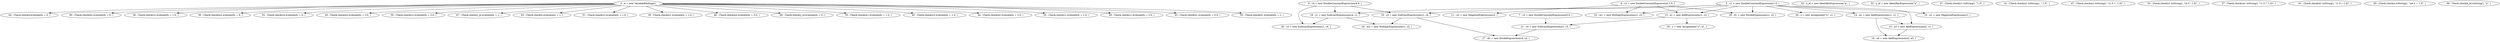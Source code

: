 digraph G {
"3 : b = new VariableBindings()"
"3 : b = new VariableBindings()" -> "64 : Check.check(y.evaluate(b, ), 0, )"
"3 : b = new VariableBindings()" -> "60 : Check.check(d2.evaluate(b, ), 0, )"
"3 : b = new VariableBindings()" -> "36 : Check.check(c2.evaluate(b, ), 1.0, )"
"3 : b = new VariableBindings()" -> "56 : Check.check(m2.evaluate(b, ), 9, )"
"3 : b = new VariableBindings()" -> "52 : Check.check(s4.evaluate(b, ), 0, )"
"3 : b = new VariableBindings()" -> "45 : Check.check(a3.evaluate(b, ), 3.0, )"
"3 : b = new VariableBindings()" -> "50 : Check.check(s2.evaluate(b, ), 3.0, )"
"3 : b = new VariableBindings()" -> "67 : Check.check(x_id.evaluate(b, ), 1, )"
"3 : b = new VariableBindings()" -> "63 : Check.check(x.evaluate(b, ), 1, )"
"3 : b = new VariableBindings()" -> "51 : Check.check(s3.evaluate(b, ), 1.0, )"
"3 : b = new VariableBindings()" -> "39 : Check.check(n1.evaluate(b, ), 1.0, )"
"3 : b = new VariableBindings()" -> "46 : Check.check(a4.evaluate(b, ), 5.0, )"
"3 : b = new VariableBindings()" -> "68 : Check.check(y_id.evaluate(b, ), 0, )"
"3 : b = new VariableBindings()" -> "55 : Check.check(m1.evaluate(b, ), 1.0, )"
"3 : b = new VariableBindings()" -> "40 : Check.check(n2.evaluate(b, ), 1.0, )"
"3 : b = new VariableBindings()" -> "44 : Check.check(a2.evaluate(b, ), 2.0, )"
"3 : b = new VariableBindings()" -> "35 : Check.check(c1.evaluate(b, ), 1.0, )"
"3 : b = new VariableBindings()" -> "49 : Check.check(s1.evaluate(b, ), 3.0, )"
"3 : b = new VariableBindings()" -> "43 : Check.check(a1.evaluate(b, ), 0.0, )"
"3 : b = new VariableBindings()" -> "59 : Check.check(d1.evaluate(b, ), 1, )"
"5 : c1 = new DoubleConstantExpression(1.0, )"
"5 : c1 = new DoubleConstantExpression(1.0, )" -> "23 : m1 = new MultiplyExpression(c1, c2, )"
"5 : c1 = new DoubleConstantExpression(1.0, )" -> "29 : x = new Assignment(\"x\", c1, )"
"5 : c1 = new DoubleConstantExpression(1.0, )" -> "15 : a3 = new AddExpression(a2, c1, )"
"5 : c1 = new DoubleConstantExpression(1.0, )" -> "14 : a2 = new AddExpression(c1, c1, )"
"5 : c1 = new DoubleConstantExpression(1.0, )" -> "13 : a1 = new AddExpression(c1, c2, )"
"5 : c1 = new DoubleConstantExpression(1.0, )" -> "26 : d1 = new DivideExpression(c1, c2, )"
"5 : c1 = new DoubleConstantExpression(1.0, )" -> "10 : n1 = new NegationExpression(c1, )"
"5 : c1 = new DoubleConstantExpression(1.0, )" -> "19 : s2 = new SubtractExpression(c1, c4, )"
"5 : c1 = new DoubleConstantExpression(1.0, )" -> "18 : s1 = new SubtractExpression(c4, c1, )"
"6 : c2 = new DoubleConstantExpression(-1.0, )"
"6 : c2 = new DoubleConstantExpression(-1.0, )" -> "11 : n2 = new NegationExpression(c2, )"
"6 : c2 = new DoubleConstantExpression(-1.0, )" -> "23 : m1 = new MultiplyExpression(c1, c2, )"
"6 : c2 = new DoubleConstantExpression(-1.0, )" -> "13 : a1 = new AddExpression(c1, c2, )"
"6 : c2 = new DoubleConstantExpression(-1.0, )" -> "26 : d1 = new DivideExpression(c1, c2, )"
"7 : c3 = new DoubleConstantExpression(0.0, )"
"7 : c3 = new DoubleConstantExpression(0.0, )" -> "21 : s4 = new SubtractExpression(a1, c3, )"
"8 : c4 = new DoubleConstantExpression(4.0, )"
"8 : c4 = new DoubleConstantExpression(4.0, )" -> "20 : s3 = new SubtractExpression(s1, c4, )"
"8 : c4 = new DoubleConstantExpression(4.0, )" -> "19 : s2 = new SubtractExpression(c1, c4, )"
"8 : c4 = new DoubleConstantExpression(4.0, )" -> "18 : s1 = new SubtractExpression(c4, c1, )"
"10 : n1 = new NegationExpression(c1, )"
"11 : n2 = new NegationExpression(c2, )"
"13 : a1 = new AddExpression(c1, c2, )"
"13 : a1 = new AddExpression(c1, c2, )" -> "30 : y = new Assignment(\"y\", a1, )"
"13 : a1 = new AddExpression(c1, c2, )" -> "21 : s4 = new SubtractExpression(a1, c3, )"
"14 : a2 = new AddExpression(c1, c1, )"
"14 : a2 = new AddExpression(c1, c1, )" -> "15 : a3 = new AddExpression(a2, c1, )"
"14 : a2 = new AddExpression(c1, c1, )" -> "16 : a4 = new AddExpression(a2, a3, )"
"15 : a3 = new AddExpression(a2, c1, )"
"15 : a3 = new AddExpression(a2, c1, )" -> "16 : a4 = new AddExpression(a2, a3, )"
"16 : a4 = new AddExpression(a2, a3, )"
"18 : s1 = new SubtractExpression(c4, c1, )"
"18 : s1 = new SubtractExpression(c4, c1, )" -> "20 : s3 = new SubtractExpression(s1, c4, )"
"18 : s1 = new SubtractExpression(c4, c1, )" -> "24 : m2 = new MultiplyExpression(s1, s2, )"
"19 : s2 = new SubtractExpression(c1, c4, )"
"19 : s2 = new SubtractExpression(c1, c4, )" -> "27 : d2 = new DivideExpression(s4, s2, )"
"19 : s2 = new SubtractExpression(c1, c4, )" -> "24 : m2 = new MultiplyExpression(s1, s2, )"
"20 : s3 = new SubtractExpression(s1, c4, )"
"21 : s4 = new SubtractExpression(a1, c3, )"
"21 : s4 = new SubtractExpression(a1, c3, )" -> "27 : d2 = new DivideExpression(s4, s2, )"
"23 : m1 = new MultiplyExpression(c1, c2, )"
"24 : m2 = new MultiplyExpression(s1, s2, )"
"26 : d1 = new DivideExpression(c1, c2, )"
"27 : d2 = new DivideExpression(s4, s2, )"
"29 : x = new Assignment(\"x\", c1, )"
"30 : y = new Assignment(\"y\", a1, )"
"32 : x_id = new IdentifierExpression(\"x\", )"
"33 : y_id = new IdentifierExpression(\"y\", )"
"35 : Check.check(c1.evaluate(b, ), 1.0, )"
"36 : Check.check(c2.evaluate(b, ), 1.0, )"
"37 : Check.check(c1.toString(), \"1.0\", )"
"39 : Check.check(n1.evaluate(b, ), 1.0, )"
"40 : Check.check(n2.evaluate(b, ), 1.0, )"
"41 : Check.check(n1.toString(), \"-1.0\", )"
"43 : Check.check(a1.evaluate(b, ), 0.0, )"
"44 : Check.check(a2.evaluate(b, ), 2.0, )"
"45 : Check.check(a3.evaluate(b, ), 3.0, )"
"46 : Check.check(a4.evaluate(b, ), 5.0, )"
"47 : Check.check(a1.toString(), \"(1.0 + -1.0)\", )"
"49 : Check.check(s1.evaluate(b, ), 3.0, )"
"50 : Check.check(s2.evaluate(b, ), 3.0, )"
"51 : Check.check(s3.evaluate(b, ), 1.0, )"
"52 : Check.check(s4.evaluate(b, ), 0, )"
"53 : Check.check(s1.toString(), \"(4.0 - 1.0)\", )"
"55 : Check.check(m1.evaluate(b, ), 1.0, )"
"56 : Check.check(m2.evaluate(b, ), 9, )"
"57 : Check.check(m1.toString(), \"(1.0 * -1.0)\", )"
"59 : Check.check(d1.evaluate(b, ), 1, )"
"60 : Check.check(d2.evaluate(b, ), 0, )"
"61 : Check.check(d1.toString(), \"(1.0 / -1.0)\", )"
"63 : Check.check(x.evaluate(b, ), 1, )"
"64 : Check.check(y.evaluate(b, ), 0, )"
"65 : Check.check(x.toString(), \"set x = 1.0\", )"
"67 : Check.check(x_id.evaluate(b, ), 1, )"
"68 : Check.check(y_id.evaluate(b, ), 0, )"
"69 : Check.check(x_id.toString(), \"x\", )"
}